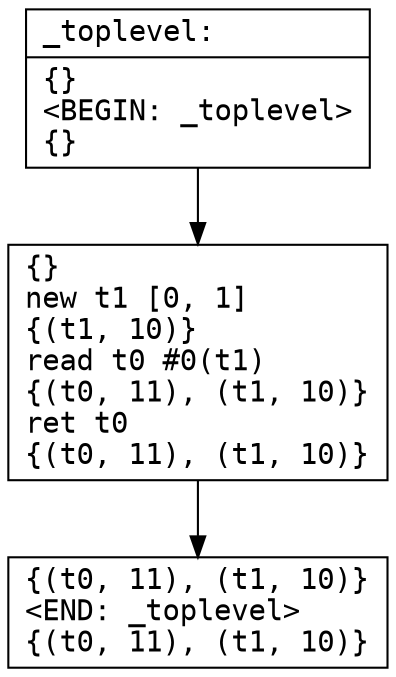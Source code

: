 digraph CFG {
  node [shape=record fontname="courier"]
  _toplevel0 [label="{_toplevel:\l|\{\}\l\<BEGIN: _toplevel\>\l\{\}\l}"];
  _toplevel1 [label="{\{\}\lnew  t1 [0, 1]\l\{(t1, 10)\}\lread  t0 #0(t1)\l\{(t0, 11), (t1, 10)\}\lret  t0\l\{(t0, 11), (t1, 10)\}\l}"];
  _toplevel2 [label="{\{(t0, 11), (t1, 10)\}\l\<END: _toplevel\>\l\{(t0, 11), (t1, 10)\}\l}"];

  _toplevel0 -> _toplevel1
  _toplevel1 -> _toplevel2
  }
